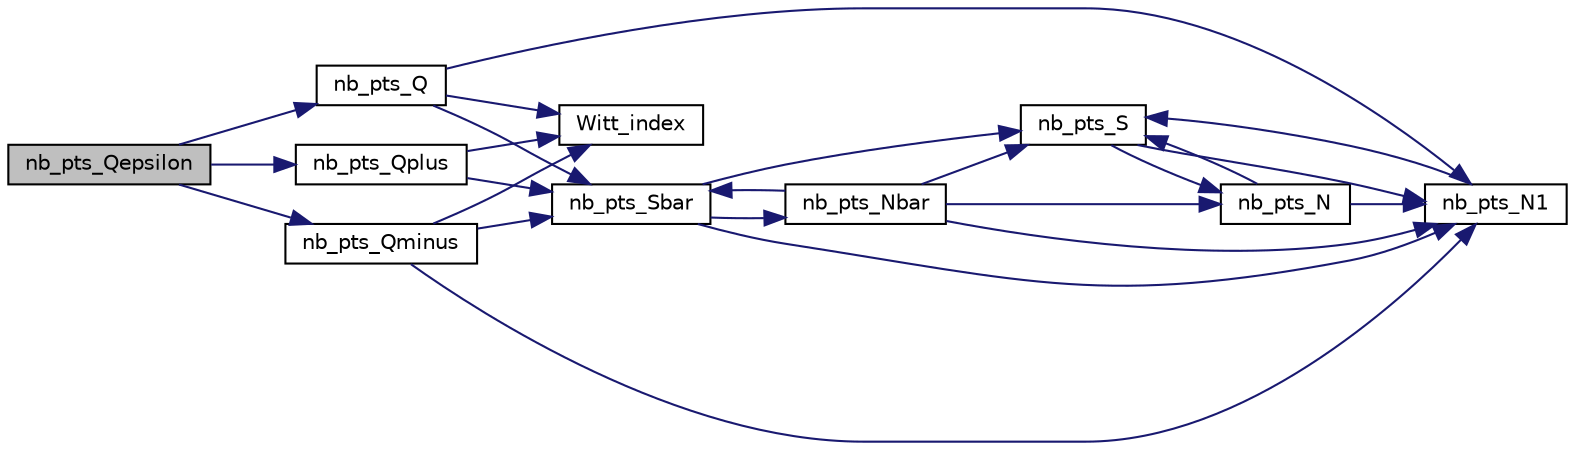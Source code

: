 digraph "nb_pts_Qepsilon"
{
  edge [fontname="Helvetica",fontsize="10",labelfontname="Helvetica",labelfontsize="10"];
  node [fontname="Helvetica",fontsize="10",shape=record];
  rankdir="LR";
  Node9890 [label="nb_pts_Qepsilon",height=0.2,width=0.4,color="black", fillcolor="grey75", style="filled", fontcolor="black"];
  Node9890 -> Node9891 [color="midnightblue",fontsize="10",style="solid",fontname="Helvetica"];
  Node9891 [label="nb_pts_Q",height=0.2,width=0.4,color="black", fillcolor="white", style="filled",URL="$db/da0/lib_2foundations_2geometry_2orthogonal__points_8_c.html#a625e7781bbd5d9989694bcf83e0ac558"];
  Node9891 -> Node9892 [color="midnightblue",fontsize="10",style="solid",fontname="Helvetica"];
  Node9892 [label="Witt_index",height=0.2,width=0.4,color="black", fillcolor="white", style="filled",URL="$db/da0/lib_2foundations_2geometry_2orthogonal__points_8_c.html#ab3483ecb9859a6758f82b5327da50534"];
  Node9891 -> Node9893 [color="midnightblue",fontsize="10",style="solid",fontname="Helvetica"];
  Node9893 [label="nb_pts_Sbar",height=0.2,width=0.4,color="black", fillcolor="white", style="filled",URL="$db/da0/lib_2foundations_2geometry_2orthogonal__points_8_c.html#a986dda26505c9934c771578b084f67cc"];
  Node9893 -> Node9894 [color="midnightblue",fontsize="10",style="solid",fontname="Helvetica"];
  Node9894 [label="nb_pts_S",height=0.2,width=0.4,color="black", fillcolor="white", style="filled",URL="$db/da0/lib_2foundations_2geometry_2orthogonal__points_8_c.html#a9bc3dec6e722644d182738102c3e04f3"];
  Node9894 -> Node9895 [color="midnightblue",fontsize="10",style="solid",fontname="Helvetica"];
  Node9895 [label="nb_pts_N",height=0.2,width=0.4,color="black", fillcolor="white", style="filled",URL="$db/da0/lib_2foundations_2geometry_2orthogonal__points_8_c.html#a93e16898c27b1d1c0a6405a7b0615ba6"];
  Node9895 -> Node9894 [color="midnightblue",fontsize="10",style="solid",fontname="Helvetica"];
  Node9895 -> Node9896 [color="midnightblue",fontsize="10",style="solid",fontname="Helvetica"];
  Node9896 [label="nb_pts_N1",height=0.2,width=0.4,color="black", fillcolor="white", style="filled",URL="$db/da0/lib_2foundations_2geometry_2orthogonal__points_8_c.html#ae0f2e1c76523db67b4ec9629ccc35bc6"];
  Node9896 -> Node9894 [color="midnightblue",fontsize="10",style="solid",fontname="Helvetica"];
  Node9894 -> Node9896 [color="midnightblue",fontsize="10",style="solid",fontname="Helvetica"];
  Node9893 -> Node9897 [color="midnightblue",fontsize="10",style="solid",fontname="Helvetica"];
  Node9897 [label="nb_pts_Nbar",height=0.2,width=0.4,color="black", fillcolor="white", style="filled",URL="$db/da0/lib_2foundations_2geometry_2orthogonal__points_8_c.html#a51b4684a176c6841fd3cd6c34c684c2c"];
  Node9897 -> Node9893 [color="midnightblue",fontsize="10",style="solid",fontname="Helvetica"];
  Node9897 -> Node9895 [color="midnightblue",fontsize="10",style="solid",fontname="Helvetica"];
  Node9897 -> Node9894 [color="midnightblue",fontsize="10",style="solid",fontname="Helvetica"];
  Node9897 -> Node9896 [color="midnightblue",fontsize="10",style="solid",fontname="Helvetica"];
  Node9893 -> Node9896 [color="midnightblue",fontsize="10",style="solid",fontname="Helvetica"];
  Node9891 -> Node9896 [color="midnightblue",fontsize="10",style="solid",fontname="Helvetica"];
  Node9890 -> Node9898 [color="midnightblue",fontsize="10",style="solid",fontname="Helvetica"];
  Node9898 [label="nb_pts_Qplus",height=0.2,width=0.4,color="black", fillcolor="white", style="filled",URL="$db/da0/lib_2foundations_2geometry_2orthogonal__points_8_c.html#a4c95a5cbf04d2ff4889759cc15ae1464"];
  Node9898 -> Node9892 [color="midnightblue",fontsize="10",style="solid",fontname="Helvetica"];
  Node9898 -> Node9893 [color="midnightblue",fontsize="10",style="solid",fontname="Helvetica"];
  Node9890 -> Node9899 [color="midnightblue",fontsize="10",style="solid",fontname="Helvetica"];
  Node9899 [label="nb_pts_Qminus",height=0.2,width=0.4,color="black", fillcolor="white", style="filled",URL="$db/da0/lib_2foundations_2geometry_2orthogonal__points_8_c.html#afb08f069d48d59325fdeeb235003ac75"];
  Node9899 -> Node9892 [color="midnightblue",fontsize="10",style="solid",fontname="Helvetica"];
  Node9899 -> Node9893 [color="midnightblue",fontsize="10",style="solid",fontname="Helvetica"];
  Node9899 -> Node9896 [color="midnightblue",fontsize="10",style="solid",fontname="Helvetica"];
}
